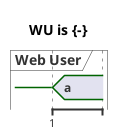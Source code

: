{
  "sha1": "776nvr0hvxu1gz92g4mqpjwbtbricbk",
  "insertion": {
    "when": "2024-05-30T20:48:21.134Z",
    "url": "https://github.com/plantuml/plantuml/issues/1708",
    "user": "plantuml@gmail.com"
  }
}
@startuml
title WU is {-} 

concise "Web User" as WU
WU is {-}
@1
WU is a
@enduml
